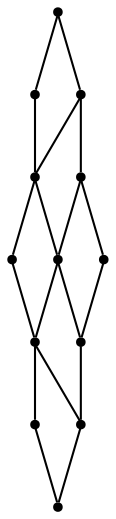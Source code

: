 graph {
  node [shape=point,comment="{\"directed\":false,\"doi\":\"10.4230/LIPIcs.GD.2024.30\",\"figure\":\"11 (1)\"}"]

  v0 [pos="1097.6814728813754,681.7094483087436"]
  v1 [pos="1047.6677296385255,681.7094483087436"]
  v2 [pos="1097.6772755583356,631.7076674732996"]
  v3 [pos="1047.663532315486,631.7076674732996"]
  v4 [pos="1047.6677296385255,581.7058866378554"]
  v5 [pos="997.653954597774,581.7058866378554"]
  v6 [pos="997.6539545977741,681.7094483087436"]
  v7 [pos="997.6497572747345,631.7076674732996"]
  v8 [pos="997.653954597774,531.7041058024114"]
  v9 [pos="947.6401795570225,531.7041058024113"]
  v10 [pos="947.6401795570225,581.7058866378554"]
  v11 [pos="947.6401795570225,681.7094483087436"]
  v12 [pos="947.6359822339829,631.7076674732996"]

  v11 -- v12 [id="-2",pos="947.6401795570225,681.7094483087436 947.6359822339829,631.7076674732996 947.6359822339829,631.7076674732996 947.6359822339829,631.7076674732996"]
  v12 -- v10 [id="-3",pos="947.6359822339829,631.7076674732996 947.6401795570225,581.7058866378554 947.6401795570225,581.7058866378554 947.6401795570225,581.7058866378554"]
  v10 -- v9 [id="-4",pos="947.6401795570225,581.7058866378554 947.6401795570225,531.7041058024113 947.6401795570225,531.7041058024113 947.6401795570225,531.7041058024113"]
  v6 -- v7 [id="-6",pos="997.6539545977741,681.7094483087436 997.6497572747345,631.7076674732996 997.6497572747345,631.7076674732996 997.6497572747345,631.7076674732996"]
  v7 -- v5 [id="-7",pos="997.6497572747345,631.7076674732996 997.653954597774,581.7058866378554 997.653954597774,581.7058866378554 997.653954597774,581.7058866378554"]
  v5 -- v8 [id="-8",pos="997.653954597774,581.7058866378554 997.653954597774,531.7041058024114 997.653954597774,531.7041058024114 997.653954597774,531.7041058024114"]
  v7 -- v12 [id="-9",pos="997.6497572747345,631.7076674732996 947.6359822339829,631.7076674732996 947.6359822339829,631.7076674732996 947.6359822339829,631.7076674732996"]
  v6 -- v11 [id="-10",pos="997.6539545977741,681.7094483087436 947.6401795570225,681.7094483087436 947.6401795570225,681.7094483087436 947.6401795570225,681.7094483087436"]
  v5 -- v10 [id="-11",pos="997.653954597774,581.7058866378554 947.6401795570225,581.7058866378554 947.6401795570225,581.7058866378554 947.6401795570225,581.7058866378554"]
  v8 -- v9 [id="-12",pos="997.653954597774,531.7041058024114 947.6401795570225,531.7041058024113 947.6401795570225,531.7041058024113 947.6401795570225,531.7041058024113"]
  v1 -- v3 [id="-13",pos="1047.6677296385255,681.7094483087436 1047.663532315486,631.7076674732996 1047.663532315486,631.7076674732996 1047.663532315486,631.7076674732996"]
  v3 -- v4 [id="-14",pos="1047.663532315486,631.7076674732996 1047.6677296385255,581.7058866378554 1047.6677296385255,581.7058866378554 1047.6677296385255,581.7058866378554"]
  v3 -- v7 [id="-15",pos="1047.663532315486,631.7076674732996 997.6497572747345,631.7076674732996 997.6497572747345,631.7076674732996 997.6497572747345,631.7076674732996"]
  v1 -- v6 [id="-16",pos="1047.6677296385255,681.7094483087436 997.6539545977741,681.7094483087436 997.6539545977741,681.7094483087436 997.6539545977741,681.7094483087436"]
  v4 -- v5 [id="-17",pos="1047.6677296385255,581.7058866378554 997.653954597774,581.7058866378554 997.653954597774,581.7058866378554 997.653954597774,581.7058866378554"]
  v0 -- v2 [id="-18",pos="1097.6814728813754,681.7094483087436 1097.6772755583356,631.7076674732996 1097.6772755583356,631.7076674732996 1097.6772755583356,631.7076674732996"]
  v2 -- v3 [id="-19",pos="1097.6772755583356,631.7076674732996 1047.663532315486,631.7076674732996 1047.663532315486,631.7076674732996 1047.663532315486,631.7076674732996"]
  v0 -- v1 [id="-20",pos="1097.6814728813754,681.7094483087436 1047.6677296385255,681.7094483087436 1047.6677296385255,681.7094483087436 1047.6677296385255,681.7094483087436"]
}